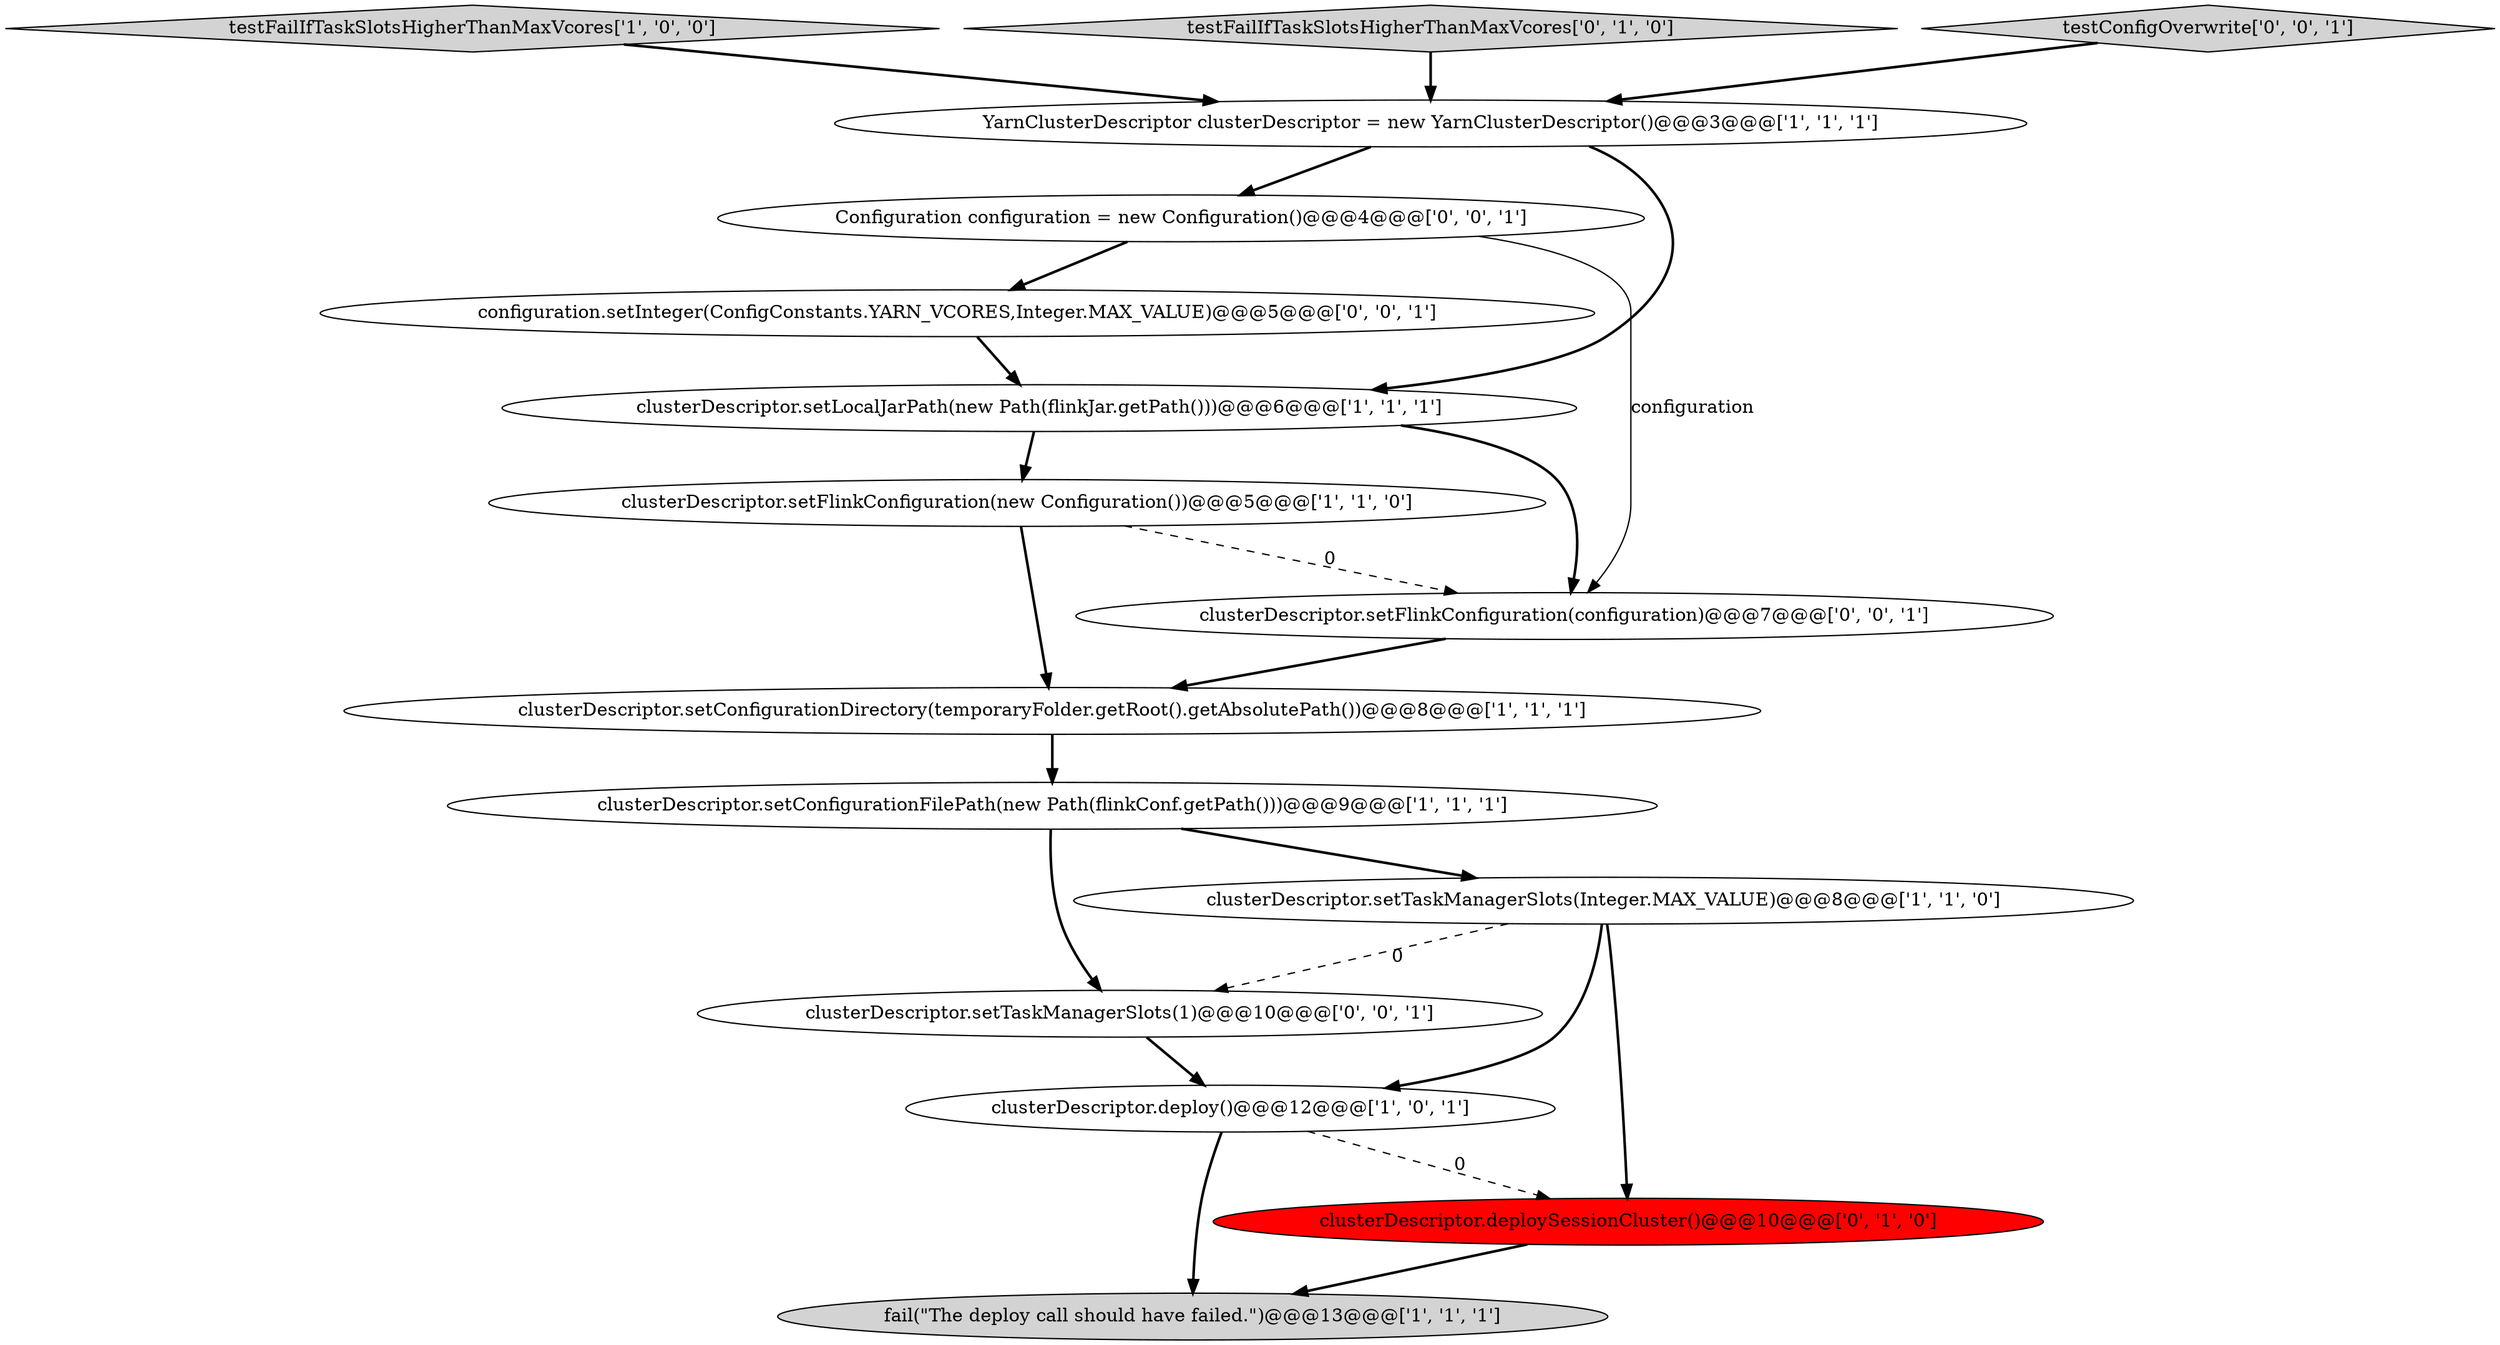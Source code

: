 digraph {
4 [style = filled, label = "clusterDescriptor.setConfigurationDirectory(temporaryFolder.getRoot().getAbsolutePath())@@@8@@@['1', '1', '1']", fillcolor = white, shape = ellipse image = "AAA0AAABBB1BBB"];
2 [style = filled, label = "fail(\"The deploy call should have failed.\")@@@13@@@['1', '1', '1']", fillcolor = lightgray, shape = ellipse image = "AAA0AAABBB1BBB"];
5 [style = filled, label = "clusterDescriptor.setConfigurationFilePath(new Path(flinkConf.getPath()))@@@9@@@['1', '1', '1']", fillcolor = white, shape = ellipse image = "AAA0AAABBB1BBB"];
9 [style = filled, label = "clusterDescriptor.deploySessionCluster()@@@10@@@['0', '1', '0']", fillcolor = red, shape = ellipse image = "AAA1AAABBB2BBB"];
6 [style = filled, label = "clusterDescriptor.deploy()@@@12@@@['1', '0', '1']", fillcolor = white, shape = ellipse image = "AAA0AAABBB1BBB"];
12 [style = filled, label = "clusterDescriptor.setFlinkConfiguration(configuration)@@@7@@@['0', '0', '1']", fillcolor = white, shape = ellipse image = "AAA0AAABBB3BBB"];
14 [style = filled, label = "Configuration configuration = new Configuration()@@@4@@@['0', '0', '1']", fillcolor = white, shape = ellipse image = "AAA0AAABBB3BBB"];
13 [style = filled, label = "configuration.setInteger(ConfigConstants.YARN_VCORES,Integer.MAX_VALUE)@@@5@@@['0', '0', '1']", fillcolor = white, shape = ellipse image = "AAA0AAABBB3BBB"];
0 [style = filled, label = "clusterDescriptor.setFlinkConfiguration(new Configuration())@@@5@@@['1', '1', '0']", fillcolor = white, shape = ellipse image = "AAA0AAABBB1BBB"];
3 [style = filled, label = "clusterDescriptor.setLocalJarPath(new Path(flinkJar.getPath()))@@@6@@@['1', '1', '1']", fillcolor = white, shape = ellipse image = "AAA0AAABBB1BBB"];
8 [style = filled, label = "testFailIfTaskSlotsHigherThanMaxVcores['1', '0', '0']", fillcolor = lightgray, shape = diamond image = "AAA0AAABBB1BBB"];
10 [style = filled, label = "testFailIfTaskSlotsHigherThanMaxVcores['0', '1', '0']", fillcolor = lightgray, shape = diamond image = "AAA0AAABBB2BBB"];
11 [style = filled, label = "clusterDescriptor.setTaskManagerSlots(1)@@@10@@@['0', '0', '1']", fillcolor = white, shape = ellipse image = "AAA0AAABBB3BBB"];
1 [style = filled, label = "clusterDescriptor.setTaskManagerSlots(Integer.MAX_VALUE)@@@8@@@['1', '1', '0']", fillcolor = white, shape = ellipse image = "AAA0AAABBB1BBB"];
15 [style = filled, label = "testConfigOverwrite['0', '0', '1']", fillcolor = lightgray, shape = diamond image = "AAA0AAABBB3BBB"];
7 [style = filled, label = "YarnClusterDescriptor clusterDescriptor = new YarnClusterDescriptor()@@@3@@@['1', '1', '1']", fillcolor = white, shape = ellipse image = "AAA0AAABBB1BBB"];
15->7 [style = bold, label=""];
9->2 [style = bold, label=""];
11->6 [style = bold, label=""];
6->9 [style = dashed, label="0"];
14->12 [style = solid, label="configuration"];
3->12 [style = bold, label=""];
0->12 [style = dashed, label="0"];
10->7 [style = bold, label=""];
7->3 [style = bold, label=""];
1->9 [style = bold, label=""];
3->0 [style = bold, label=""];
8->7 [style = bold, label=""];
6->2 [style = bold, label=""];
7->14 [style = bold, label=""];
5->1 [style = bold, label=""];
1->6 [style = bold, label=""];
13->3 [style = bold, label=""];
12->4 [style = bold, label=""];
0->4 [style = bold, label=""];
1->11 [style = dashed, label="0"];
5->11 [style = bold, label=""];
14->13 [style = bold, label=""];
4->5 [style = bold, label=""];
}

